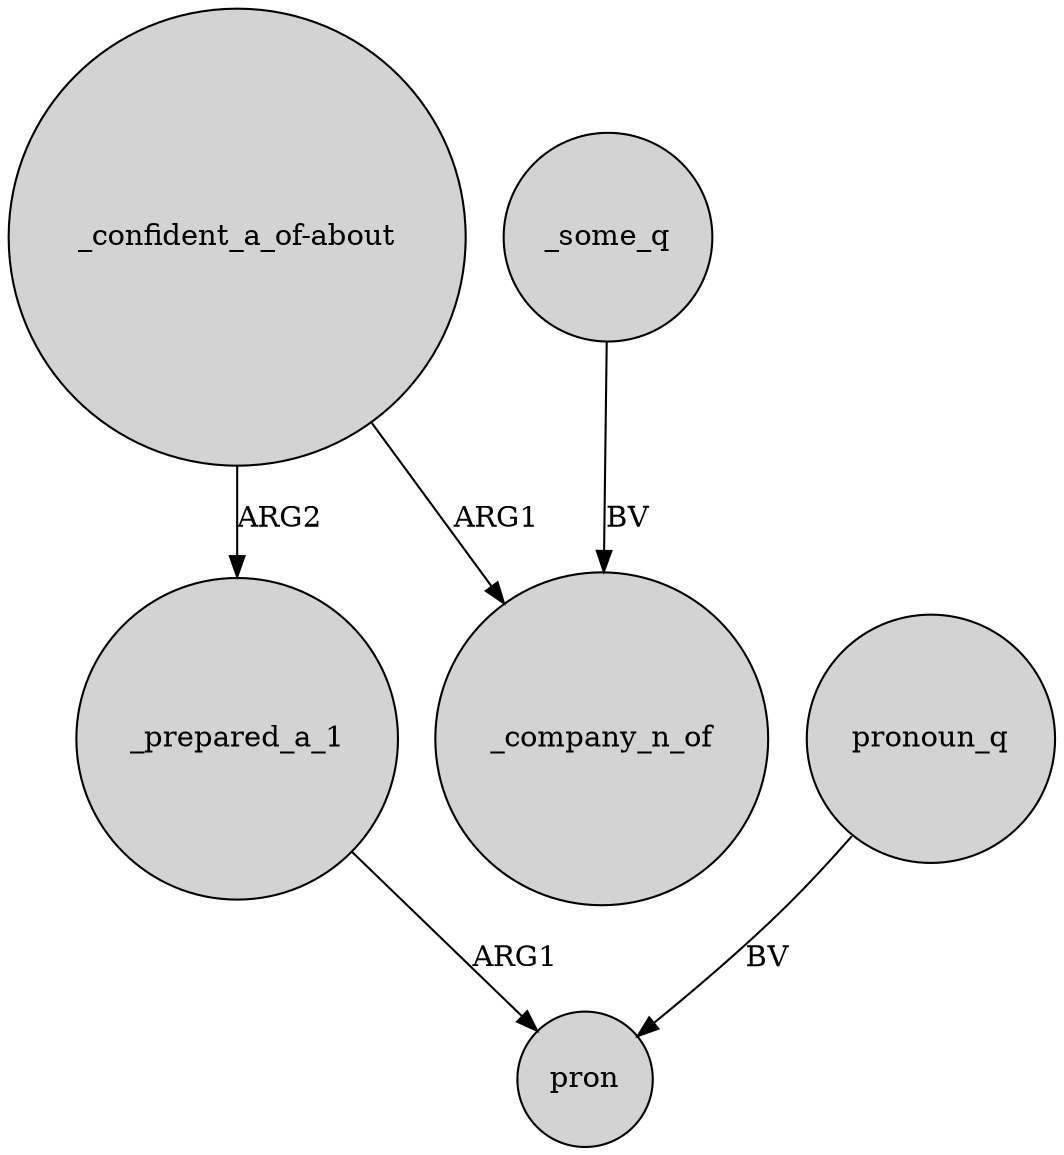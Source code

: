 digraph {
	node [shape=circle style=filled]
	"_confident_a_of-about" -> _company_n_of [label=ARG1]
	_prepared_a_1 -> pron [label=ARG1]
	_some_q -> _company_n_of [label=BV]
	"_confident_a_of-about" -> _prepared_a_1 [label=ARG2]
	pronoun_q -> pron [label=BV]
}
